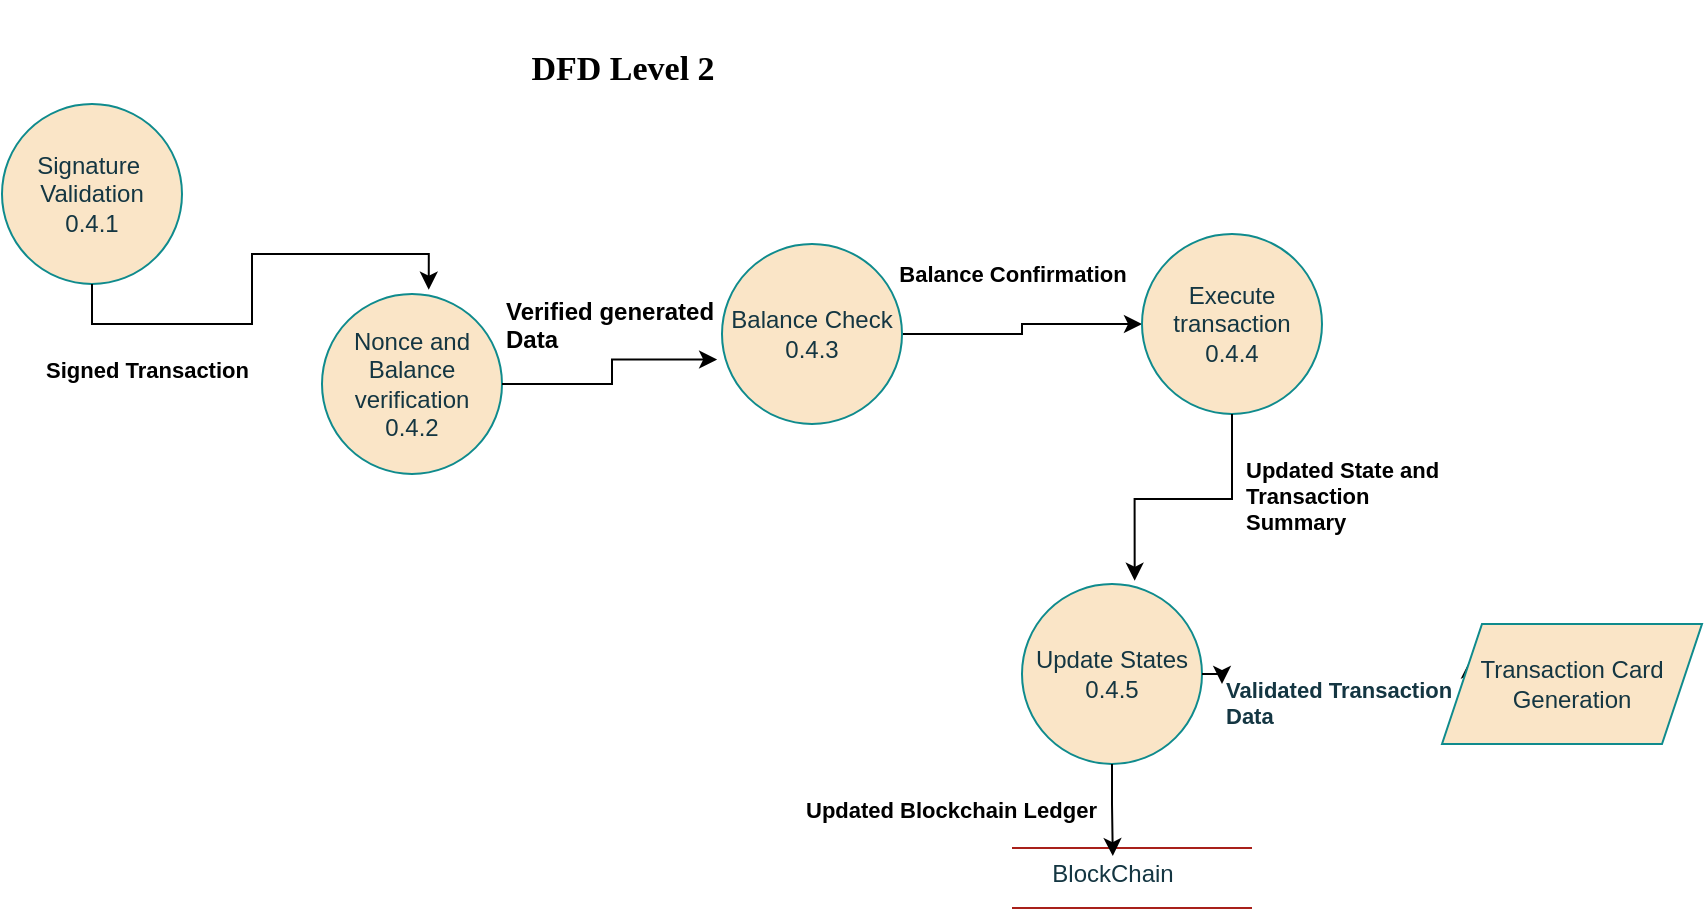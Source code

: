 <mxfile version="24.7.17">
  <diagram name="Page-1" id="-_KTBW4BYFfM2nRhgjh7">
    <mxGraphModel dx="934" dy="541" grid="1" gridSize="10" guides="1" tooltips="1" connect="1" arrows="1" fold="1" page="1" pageScale="1" pageWidth="850" pageHeight="1100" math="0" shadow="0">
      <root>
        <mxCell id="0" />
        <mxCell id="1" parent="0" />
        <mxCell id="YH-CRLP42BkAAgdWbxsX-3" value="Signature&amp;nbsp;&lt;div&gt;Validation&lt;/div&gt;&lt;div&gt;0.4.1&lt;/div&gt;" style="ellipse;whiteSpace=wrap;html=1;aspect=fixed;labelBackgroundColor=none;fillColor=#FAE5C7;strokeColor=#0F8B8D;fontColor=#143642;" vertex="1" parent="1">
          <mxGeometry x="30" y="480" width="90" height="90" as="geometry" />
        </mxCell>
        <mxCell id="YH-CRLP42BkAAgdWbxsX-10" value="Nonce and Balance verification&lt;div&gt;0.4.2&lt;/div&gt;" style="ellipse;whiteSpace=wrap;html=1;aspect=fixed;labelBackgroundColor=none;fillColor=#FAE5C7;strokeColor=#0F8B8D;fontColor=#143642;" vertex="1" parent="1">
          <mxGeometry x="190" y="575" width="90" height="90" as="geometry" />
        </mxCell>
        <mxCell id="YH-CRLP42BkAAgdWbxsX-36" style="edgeStyle=orthogonalEdgeStyle;rounded=0;orthogonalLoop=1;jettySize=auto;html=1;exitX=1;exitY=0.5;exitDx=0;exitDy=0;entryX=0;entryY=0.5;entryDx=0;entryDy=0;" edge="1" parent="1" source="YH-CRLP42BkAAgdWbxsX-11" target="YH-CRLP42BkAAgdWbxsX-12">
          <mxGeometry relative="1" as="geometry" />
        </mxCell>
        <mxCell id="YH-CRLP42BkAAgdWbxsX-11" value="Balance Check&lt;br&gt;0.4.3" style="ellipse;whiteSpace=wrap;html=1;aspect=fixed;labelBackgroundColor=none;fillColor=#FAE5C7;strokeColor=#0F8B8D;fontColor=#143642;" vertex="1" parent="1">
          <mxGeometry x="390" y="550" width="90" height="90" as="geometry" />
        </mxCell>
        <mxCell id="YH-CRLP42BkAAgdWbxsX-12" value="Execute transaction&lt;br&gt;0.4.4" style="ellipse;whiteSpace=wrap;html=1;aspect=fixed;labelBackgroundColor=none;fillColor=#FAE5C7;strokeColor=#0F8B8D;fontColor=#143642;" vertex="1" parent="1">
          <mxGeometry x="600" y="545" width="90" height="90" as="geometry" />
        </mxCell>
        <mxCell id="YH-CRLP42BkAAgdWbxsX-13" value="Update States&lt;div&gt;0.4.5&lt;/div&gt;" style="ellipse;whiteSpace=wrap;html=1;aspect=fixed;labelBackgroundColor=none;fillColor=#FAE5C7;strokeColor=#0F8B8D;fontColor=#143642;" vertex="1" parent="1">
          <mxGeometry x="540" y="720" width="90" height="90" as="geometry" />
        </mxCell>
        <mxCell id="YH-CRLP42BkAAgdWbxsX-14" style="edgeStyle=orthogonalEdgeStyle;rounded=0;orthogonalLoop=1;jettySize=auto;html=1;exitX=0.5;exitY=1;exitDx=0;exitDy=0;entryX=0.593;entryY=-0.024;entryDx=0;entryDy=0;entryPerimeter=0;" edge="1" parent="1" source="YH-CRLP42BkAAgdWbxsX-3" target="YH-CRLP42BkAAgdWbxsX-10">
          <mxGeometry relative="1" as="geometry" />
        </mxCell>
        <mxCell id="YH-CRLP42BkAAgdWbxsX-15" style="edgeStyle=orthogonalEdgeStyle;rounded=0;orthogonalLoop=1;jettySize=auto;html=1;exitX=1;exitY=0.5;exitDx=0;exitDy=0;entryX=-0.027;entryY=0.642;entryDx=0;entryDy=0;entryPerimeter=0;" edge="1" parent="1" source="YH-CRLP42BkAAgdWbxsX-10" target="YH-CRLP42BkAAgdWbxsX-11">
          <mxGeometry relative="1" as="geometry" />
        </mxCell>
        <mxCell id="YH-CRLP42BkAAgdWbxsX-17" style="edgeStyle=orthogonalEdgeStyle;rounded=0;orthogonalLoop=1;jettySize=auto;html=1;exitX=0.5;exitY=1;exitDx=0;exitDy=0;entryX=0.626;entryY=-0.018;entryDx=0;entryDy=0;entryPerimeter=0;" edge="1" parent="1" source="YH-CRLP42BkAAgdWbxsX-12" target="YH-CRLP42BkAAgdWbxsX-13">
          <mxGeometry relative="1" as="geometry" />
        </mxCell>
        <mxCell id="YH-CRLP42BkAAgdWbxsX-19" style="edgeStyle=orthogonalEdgeStyle;rounded=0;orthogonalLoop=1;jettySize=auto;html=1;exitX=1;exitY=0.5;exitDx=0;exitDy=0;entryX=0;entryY=0.25;entryDx=0;entryDy=0;" edge="1" parent="1" source="YH-CRLP42BkAAgdWbxsX-38" target="YH-CRLP42BkAAgdWbxsX-24">
          <mxGeometry relative="1" as="geometry">
            <mxPoint x="702.28" y="717.84" as="targetPoint" />
          </mxGeometry>
        </mxCell>
        <mxCell id="YH-CRLP42BkAAgdWbxsX-20" value="" style="group;labelBackgroundColor=none;fontColor=#143642;" vertex="1" connectable="0" parent="1">
          <mxGeometry x="535" y="852" width="120" height="30" as="geometry" />
        </mxCell>
        <mxCell id="YH-CRLP42BkAAgdWbxsX-21" value="" style="endArrow=none;html=1;rounded=0;labelBackgroundColor=none;strokeColor=#A8201A;fontColor=default;" edge="1" parent="YH-CRLP42BkAAgdWbxsX-20">
          <mxGeometry width="50" height="50" relative="1" as="geometry">
            <mxPoint as="sourcePoint" />
            <mxPoint x="120" as="targetPoint" />
          </mxGeometry>
        </mxCell>
        <mxCell id="YH-CRLP42BkAAgdWbxsX-22" value="" style="endArrow=none;html=1;rounded=0;labelBackgroundColor=none;strokeColor=#A8201A;fontColor=default;" edge="1" parent="YH-CRLP42BkAAgdWbxsX-20">
          <mxGeometry width="50" height="50" relative="1" as="geometry">
            <mxPoint y="30" as="sourcePoint" />
            <mxPoint x="120" y="30" as="targetPoint" />
          </mxGeometry>
        </mxCell>
        <mxCell id="YH-CRLP42BkAAgdWbxsX-23" value="BlockChain" style="text;html=1;align=center;verticalAlign=middle;resizable=0;points=[];autosize=1;strokeColor=none;fillColor=none;labelBackgroundColor=none;fontColor=#143642;" vertex="1" parent="1">
          <mxGeometry x="545" y="850" width="80" height="30" as="geometry" />
        </mxCell>
        <mxCell id="YH-CRLP42BkAAgdWbxsX-24" value="Transaction Card&lt;div&gt;Generation&lt;/div&gt;" style="shape=parallelogram;perimeter=parallelogramPerimeter;whiteSpace=wrap;html=1;fixedSize=1;labelBackgroundColor=none;fillColor=#FAE5C7;strokeColor=#0F8B8D;fontColor=#143642;" vertex="1" parent="1">
          <mxGeometry x="750" y="740" width="130" height="60" as="geometry" />
        </mxCell>
        <mxCell id="YH-CRLP42BkAAgdWbxsX-27" value="Updated State and Transaction Summary" style="text;whiteSpace=wrap;html=1;fontSize=11;fontStyle=1" vertex="1" parent="1">
          <mxGeometry x="650" y="650" width="110" height="40" as="geometry" />
        </mxCell>
        <mxCell id="YH-CRLP42BkAAgdWbxsX-28" style="edgeStyle=orthogonalEdgeStyle;rounded=0;orthogonalLoop=1;jettySize=auto;html=1;exitX=0.5;exitY=1;exitDx=0;exitDy=0;entryX=0.505;entryY=0.202;entryDx=0;entryDy=0;entryPerimeter=0;" edge="1" parent="1" source="YH-CRLP42BkAAgdWbxsX-13" target="YH-CRLP42BkAAgdWbxsX-23">
          <mxGeometry relative="1" as="geometry" />
        </mxCell>
        <mxCell id="YH-CRLP42BkAAgdWbxsX-29" value="Updated Blockchain Ledger" style="text;whiteSpace=wrap;html=1;fontStyle=1;fontSize=11;" vertex="1" parent="1">
          <mxGeometry x="430" y="820" width="180" height="40" as="geometry" />
        </mxCell>
        <mxCell id="YH-CRLP42BkAAgdWbxsX-26" value="Balance Confirmation" style="text;html=1;align=center;verticalAlign=middle;resizable=0;points=[];autosize=1;strokeColor=none;fillColor=none;fontSize=11;fontStyle=1" vertex="1" parent="1">
          <mxGeometry x="470" y="550" width="130" height="30" as="geometry" />
        </mxCell>
        <mxCell id="YH-CRLP42BkAAgdWbxsX-31" value="Verified generated Data" style="text;whiteSpace=wrap;html=1;fontStyle=1" vertex="1" parent="1">
          <mxGeometry x="280" y="570" width="120" height="40" as="geometry" />
        </mxCell>
        <mxCell id="YH-CRLP42BkAAgdWbxsX-32" value="Signed Transaction" style="text;whiteSpace=wrap;html=1;fontStyle=1;fontSize=11;" vertex="1" parent="1">
          <mxGeometry x="50" y="600" width="140" height="40" as="geometry" />
        </mxCell>
        <mxCell id="YH-CRLP42BkAAgdWbxsX-37" value="&lt;p style=&quot;font-size: 17px;&quot;&gt;DFD Level 2&lt;/p&gt;" style="text;html=1;align=center;verticalAlign=middle;resizable=0;points=[];autosize=1;strokeColor=none;fillColor=none;fontFamily=Verdana;fontStyle=1" vertex="1" parent="1">
          <mxGeometry x="275" y="428" width="130" height="70" as="geometry" />
        </mxCell>
        <mxCell id="YH-CRLP42BkAAgdWbxsX-39" value="" style="edgeStyle=orthogonalEdgeStyle;rounded=0;orthogonalLoop=1;jettySize=auto;html=1;exitX=1;exitY=0.5;exitDx=0;exitDy=0;entryX=0;entryY=0.25;entryDx=0;entryDy=0;" edge="1" parent="1" source="YH-CRLP42BkAAgdWbxsX-13" target="YH-CRLP42BkAAgdWbxsX-38">
          <mxGeometry relative="1" as="geometry">
            <mxPoint x="630" y="765" as="sourcePoint" />
            <mxPoint x="764" y="758" as="targetPoint" />
          </mxGeometry>
        </mxCell>
        <mxCell id="YH-CRLP42BkAAgdWbxsX-38" value="Validated Transaction Data" style="text;whiteSpace=wrap;html=1;fontSize=11;fontStyle=1;labelBackgroundColor=none;fontColor=#143642;" vertex="1" parent="1">
          <mxGeometry x="640" y="760" width="135" height="40" as="geometry" />
        </mxCell>
      </root>
    </mxGraphModel>
  </diagram>
</mxfile>
